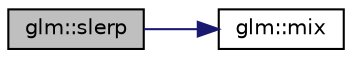 digraph "glm::slerp"
{
  edge [fontname="Helvetica",fontsize="10",labelfontname="Helvetica",labelfontsize="10"];
  node [fontname="Helvetica",fontsize="10",shape=record];
  rankdir="LR";
  Node1 [label="glm::slerp",height=0.2,width=0.4,color="black", fillcolor="grey75", style="filled", fontcolor="black"];
  Node1 -> Node2 [color="midnightblue",fontsize="10",style="solid",fontname="Helvetica"];
  Node2 [label="glm::mix",height=0.2,width=0.4,color="black", fillcolor="white", style="filled",URL="$group__core__func__common.html#ga78aae7eea618ca112053d59fe03db239"];
}
